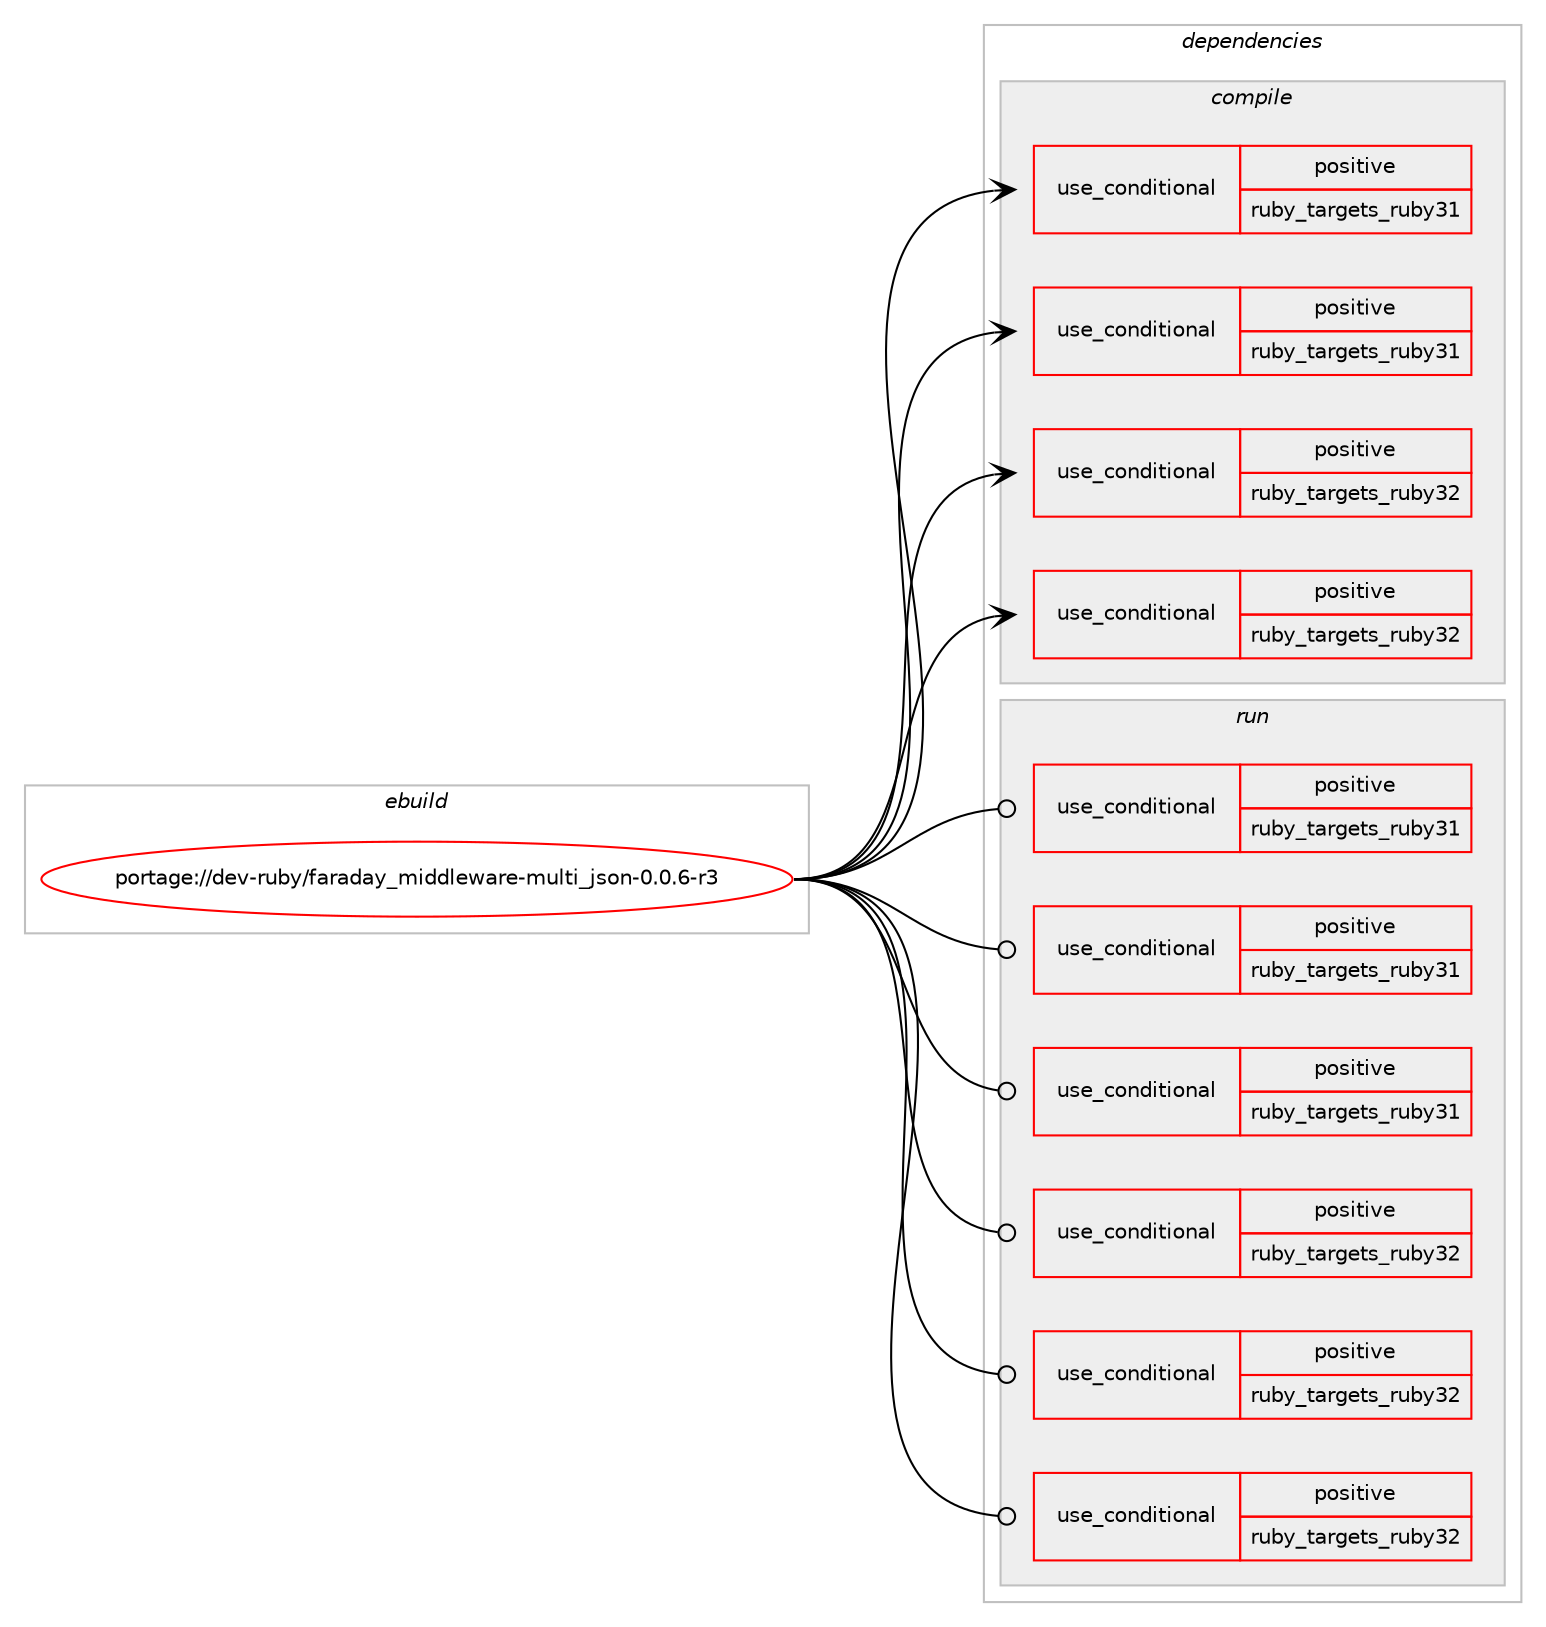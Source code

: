 digraph prolog {

# *************
# Graph options
# *************

newrank=true;
concentrate=true;
compound=true;
graph [rankdir=LR,fontname=Helvetica,fontsize=10,ranksep=1.5];#, ranksep=2.5, nodesep=0.2];
edge  [arrowhead=vee];
node  [fontname=Helvetica,fontsize=10];

# **********
# The ebuild
# **********

subgraph cluster_leftcol {
color=gray;
rank=same;
label=<<i>ebuild</i>>;
id [label="portage://dev-ruby/faraday_middleware-multi_json-0.0.6-r3", color=red, width=4, href="../dev-ruby/faraday_middleware-multi_json-0.0.6-r3.svg"];
}

# ****************
# The dependencies
# ****************

subgraph cluster_midcol {
color=gray;
label=<<i>dependencies</i>>;
subgraph cluster_compile {
fillcolor="#eeeeee";
style=filled;
label=<<i>compile</i>>;
subgraph cond46570 {
dependency93753 [label=<<TABLE BORDER="0" CELLBORDER="1" CELLSPACING="0" CELLPADDING="4"><TR><TD ROWSPAN="3" CELLPADDING="10">use_conditional</TD></TR><TR><TD>positive</TD></TR><TR><TD>ruby_targets_ruby31</TD></TR></TABLE>>, shape=none, color=red];
# *** BEGIN UNKNOWN DEPENDENCY TYPE (TODO) ***
# dependency93753 -> package_dependency(portage://dev-ruby/faraday_middleware-multi_json-0.0.6-r3,install,no,dev-lang,ruby,none,[,,],[slot(3.1)],[])
# *** END UNKNOWN DEPENDENCY TYPE (TODO) ***

}
id:e -> dependency93753:w [weight=20,style="solid",arrowhead="vee"];
subgraph cond46571 {
dependency93754 [label=<<TABLE BORDER="0" CELLBORDER="1" CELLSPACING="0" CELLPADDING="4"><TR><TD ROWSPAN="3" CELLPADDING="10">use_conditional</TD></TR><TR><TD>positive</TD></TR><TR><TD>ruby_targets_ruby31</TD></TR></TABLE>>, shape=none, color=red];
# *** BEGIN UNKNOWN DEPENDENCY TYPE (TODO) ***
# dependency93754 -> package_dependency(portage://dev-ruby/faraday_middleware-multi_json-0.0.6-r3,install,no,virtual,rubygems,none,[,,],[],[use(enable(ruby_targets_ruby31),negative)])
# *** END UNKNOWN DEPENDENCY TYPE (TODO) ***

}
id:e -> dependency93754:w [weight=20,style="solid",arrowhead="vee"];
subgraph cond46572 {
dependency93755 [label=<<TABLE BORDER="0" CELLBORDER="1" CELLSPACING="0" CELLPADDING="4"><TR><TD ROWSPAN="3" CELLPADDING="10">use_conditional</TD></TR><TR><TD>positive</TD></TR><TR><TD>ruby_targets_ruby32</TD></TR></TABLE>>, shape=none, color=red];
# *** BEGIN UNKNOWN DEPENDENCY TYPE (TODO) ***
# dependency93755 -> package_dependency(portage://dev-ruby/faraday_middleware-multi_json-0.0.6-r3,install,no,dev-lang,ruby,none,[,,],[slot(3.2)],[])
# *** END UNKNOWN DEPENDENCY TYPE (TODO) ***

}
id:e -> dependency93755:w [weight=20,style="solid",arrowhead="vee"];
subgraph cond46573 {
dependency93756 [label=<<TABLE BORDER="0" CELLBORDER="1" CELLSPACING="0" CELLPADDING="4"><TR><TD ROWSPAN="3" CELLPADDING="10">use_conditional</TD></TR><TR><TD>positive</TD></TR><TR><TD>ruby_targets_ruby32</TD></TR></TABLE>>, shape=none, color=red];
# *** BEGIN UNKNOWN DEPENDENCY TYPE (TODO) ***
# dependency93756 -> package_dependency(portage://dev-ruby/faraday_middleware-multi_json-0.0.6-r3,install,no,virtual,rubygems,none,[,,],[],[use(enable(ruby_targets_ruby32),negative)])
# *** END UNKNOWN DEPENDENCY TYPE (TODO) ***

}
id:e -> dependency93756:w [weight=20,style="solid",arrowhead="vee"];
}
subgraph cluster_compileandrun {
fillcolor="#eeeeee";
style=filled;
label=<<i>compile and run</i>>;
}
subgraph cluster_run {
fillcolor="#eeeeee";
style=filled;
label=<<i>run</i>>;
subgraph cond46574 {
dependency93757 [label=<<TABLE BORDER="0" CELLBORDER="1" CELLSPACING="0" CELLPADDING="4"><TR><TD ROWSPAN="3" CELLPADDING="10">use_conditional</TD></TR><TR><TD>positive</TD></TR><TR><TD>ruby_targets_ruby31</TD></TR></TABLE>>, shape=none, color=red];
# *** BEGIN UNKNOWN DEPENDENCY TYPE (TODO) ***
# dependency93757 -> package_dependency(portage://dev-ruby/faraday_middleware-multi_json-0.0.6-r3,run,no,dev-lang,ruby,none,[,,],[slot(3.1)],[])
# *** END UNKNOWN DEPENDENCY TYPE (TODO) ***

}
id:e -> dependency93757:w [weight=20,style="solid",arrowhead="odot"];
subgraph cond46575 {
dependency93758 [label=<<TABLE BORDER="0" CELLBORDER="1" CELLSPACING="0" CELLPADDING="4"><TR><TD ROWSPAN="3" CELLPADDING="10">use_conditional</TD></TR><TR><TD>positive</TD></TR><TR><TD>ruby_targets_ruby31</TD></TR></TABLE>>, shape=none, color=red];
# *** BEGIN UNKNOWN DEPENDENCY TYPE (TODO) ***
# dependency93758 -> package_dependency(portage://dev-ruby/faraday_middleware-multi_json-0.0.6-r3,run,no,dev-ruby,faraday_middleware,none,[,,],any_different_slot,[use(enable(ruby_targets_ruby31),negative)])
# *** END UNKNOWN DEPENDENCY TYPE (TODO) ***

# *** BEGIN UNKNOWN DEPENDENCY TYPE (TODO) ***
# dependency93758 -> package_dependency(portage://dev-ruby/faraday_middleware-multi_json-0.0.6-r3,run,no,dev-ruby,multi_json,none,[,,],[],[use(enable(ruby_targets_ruby31),negative)])
# *** END UNKNOWN DEPENDENCY TYPE (TODO) ***

}
id:e -> dependency93758:w [weight=20,style="solid",arrowhead="odot"];
subgraph cond46576 {
dependency93759 [label=<<TABLE BORDER="0" CELLBORDER="1" CELLSPACING="0" CELLPADDING="4"><TR><TD ROWSPAN="3" CELLPADDING="10">use_conditional</TD></TR><TR><TD>positive</TD></TR><TR><TD>ruby_targets_ruby31</TD></TR></TABLE>>, shape=none, color=red];
# *** BEGIN UNKNOWN DEPENDENCY TYPE (TODO) ***
# dependency93759 -> package_dependency(portage://dev-ruby/faraday_middleware-multi_json-0.0.6-r3,run,no,virtual,rubygems,none,[,,],[],[use(enable(ruby_targets_ruby31),negative)])
# *** END UNKNOWN DEPENDENCY TYPE (TODO) ***

}
id:e -> dependency93759:w [weight=20,style="solid",arrowhead="odot"];
subgraph cond46577 {
dependency93760 [label=<<TABLE BORDER="0" CELLBORDER="1" CELLSPACING="0" CELLPADDING="4"><TR><TD ROWSPAN="3" CELLPADDING="10">use_conditional</TD></TR><TR><TD>positive</TD></TR><TR><TD>ruby_targets_ruby32</TD></TR></TABLE>>, shape=none, color=red];
# *** BEGIN UNKNOWN DEPENDENCY TYPE (TODO) ***
# dependency93760 -> package_dependency(portage://dev-ruby/faraday_middleware-multi_json-0.0.6-r3,run,no,dev-lang,ruby,none,[,,],[slot(3.2)],[])
# *** END UNKNOWN DEPENDENCY TYPE (TODO) ***

}
id:e -> dependency93760:w [weight=20,style="solid",arrowhead="odot"];
subgraph cond46578 {
dependency93761 [label=<<TABLE BORDER="0" CELLBORDER="1" CELLSPACING="0" CELLPADDING="4"><TR><TD ROWSPAN="3" CELLPADDING="10">use_conditional</TD></TR><TR><TD>positive</TD></TR><TR><TD>ruby_targets_ruby32</TD></TR></TABLE>>, shape=none, color=red];
# *** BEGIN UNKNOWN DEPENDENCY TYPE (TODO) ***
# dependency93761 -> package_dependency(portage://dev-ruby/faraday_middleware-multi_json-0.0.6-r3,run,no,dev-ruby,faraday_middleware,none,[,,],any_different_slot,[use(enable(ruby_targets_ruby32),negative)])
# *** END UNKNOWN DEPENDENCY TYPE (TODO) ***

# *** BEGIN UNKNOWN DEPENDENCY TYPE (TODO) ***
# dependency93761 -> package_dependency(portage://dev-ruby/faraday_middleware-multi_json-0.0.6-r3,run,no,dev-ruby,multi_json,none,[,,],[],[use(enable(ruby_targets_ruby32),negative)])
# *** END UNKNOWN DEPENDENCY TYPE (TODO) ***

}
id:e -> dependency93761:w [weight=20,style="solid",arrowhead="odot"];
subgraph cond46579 {
dependency93762 [label=<<TABLE BORDER="0" CELLBORDER="1" CELLSPACING="0" CELLPADDING="4"><TR><TD ROWSPAN="3" CELLPADDING="10">use_conditional</TD></TR><TR><TD>positive</TD></TR><TR><TD>ruby_targets_ruby32</TD></TR></TABLE>>, shape=none, color=red];
# *** BEGIN UNKNOWN DEPENDENCY TYPE (TODO) ***
# dependency93762 -> package_dependency(portage://dev-ruby/faraday_middleware-multi_json-0.0.6-r3,run,no,virtual,rubygems,none,[,,],[],[use(enable(ruby_targets_ruby32),negative)])
# *** END UNKNOWN DEPENDENCY TYPE (TODO) ***

}
id:e -> dependency93762:w [weight=20,style="solid",arrowhead="odot"];
}
}

# **************
# The candidates
# **************

subgraph cluster_choices {
rank=same;
color=gray;
label=<<i>candidates</i>>;

}

}

